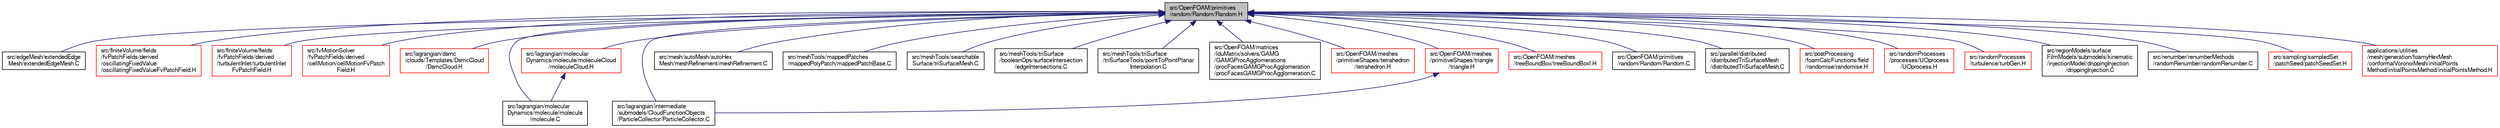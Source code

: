 digraph "src/OpenFOAM/primitives/random/Random/Random.H"
{
  bgcolor="transparent";
  edge [fontname="FreeSans",fontsize="10",labelfontname="FreeSans",labelfontsize="10"];
  node [fontname="FreeSans",fontsize="10",shape=record];
  Node55 [label="src/OpenFOAM/primitives\l/random/Random/Random.H",height=0.2,width=0.4,color="black", fillcolor="grey75", style="filled", fontcolor="black"];
  Node55 -> Node56 [dir="back",color="midnightblue",fontsize="10",style="solid",fontname="FreeSans"];
  Node56 [label="src/edgeMesh/extendedEdge\lMesh/extendedEdgeMesh.C",height=0.2,width=0.4,color="black",URL="$a00965.html"];
  Node55 -> Node57 [dir="back",color="midnightblue",fontsize="10",style="solid",fontname="FreeSans"];
  Node57 [label="src/finiteVolume/fields\l/fvPatchFields/derived\l/oscillatingFixedValue\l/oscillatingFixedValueFvPatchField.H",height=0.2,width=0.4,color="red",URL="$a02096.html"];
  Node55 -> Node61 [dir="back",color="midnightblue",fontsize="10",style="solid",fontname="FreeSans"];
  Node61 [label="src/finiteVolume/fields\l/fvPatchFields/derived\l/turbulentInlet/turbulentInlet\lFvPatchField.H",height=0.2,width=0.4,color="red",URL="$a02315.html"];
  Node55 -> Node65 [dir="back",color="midnightblue",fontsize="10",style="solid",fontname="FreeSans"];
  Node65 [label="src/fvMotionSolver\l/fvPatchFields/derived\l/cellMotion/cellMotionFvPatch\lField.H",height=0.2,width=0.4,color="red",URL="$a04430.html"];
  Node55 -> Node70 [dir="back",color="midnightblue",fontsize="10",style="solid",fontname="FreeSans"];
  Node70 [label="src/lagrangian/dsmc\l/clouds/Templates/DsmcCloud\l/DsmcCloud.H",height=0.2,width=0.4,color="red",URL="$a05027.html"];
  Node55 -> Node83 [dir="back",color="midnightblue",fontsize="10",style="solid",fontname="FreeSans"];
  Node83 [label="src/lagrangian/intermediate\l/submodels/CloudFunctionObjects\l/ParticleCollector/ParticleCollector.C",height=0.2,width=0.4,color="black",URL="$a05564.html"];
  Node55 -> Node84 [dir="back",color="midnightblue",fontsize="10",style="solid",fontname="FreeSans"];
  Node84 [label="src/lagrangian/molecular\lDynamics/molecule/molecule\l/molecule.C",height=0.2,width=0.4,color="black",URL="$a06437.html"];
  Node55 -> Node85 [dir="back",color="midnightblue",fontsize="10",style="solid",fontname="FreeSans"];
  Node85 [label="src/lagrangian/molecular\lDynamics/molecule/moleculeCloud\l/moleculeCloud.H",height=0.2,width=0.4,color="red",URL="$a06452.html"];
  Node85 -> Node84 [dir="back",color="midnightblue",fontsize="10",style="solid",fontname="FreeSans"];
  Node55 -> Node89 [dir="back",color="midnightblue",fontsize="10",style="solid",fontname="FreeSans"];
  Node89 [label="src/mesh/autoMesh/autoHex\lMesh/meshRefinement/meshRefinement.C",height=0.2,width=0.4,color="black",URL="$a06917.html"];
  Node55 -> Node90 [dir="back",color="midnightblue",fontsize="10",style="solid",fontname="FreeSans"];
  Node90 [label="src/meshTools/mappedPatches\l/mappedPolyPatch/mappedPatchBase.C",height=0.2,width=0.4,color="black",URL="$a07592.html"];
  Node55 -> Node91 [dir="back",color="midnightblue",fontsize="10",style="solid",fontname="FreeSans"];
  Node91 [label="src/meshTools/searchable\lSurface/triSurfaceMesh.C",height=0.2,width=0.4,color="black",URL="$a07847.html"];
  Node55 -> Node92 [dir="back",color="midnightblue",fontsize="10",style="solid",fontname="FreeSans"];
  Node92 [label="src/meshTools/triSurface\l/booleanOps/surfaceIntersection\l/edgeIntersections.C",height=0.2,width=0.4,color="black",URL="$a08192.html"];
  Node55 -> Node93 [dir="back",color="midnightblue",fontsize="10",style="solid",fontname="FreeSans"];
  Node93 [label="src/meshTools/triSurface\l/triSurfaceTools/pointToPointPlanar\lInterpolation.C",height=0.2,width=0.4,color="black",URL="$a08252.html"];
  Node55 -> Node94 [dir="back",color="midnightblue",fontsize="10",style="solid",fontname="FreeSans"];
  Node94 [label="src/OpenFOAM/matrices\l/lduMatrix/solvers/GAMG\l/GAMGProcAgglomerations\l/procFacesGAMGProcAgglomeration\l/procFacesGAMGProcAgglomeration.C",height=0.2,width=0.4,color="black",URL="$a10877.html"];
  Node55 -> Node95 [dir="back",color="midnightblue",fontsize="10",style="solid",fontname="FreeSans"];
  Node95 [label="src/OpenFOAM/meshes\l/primitiveShapes/tetrahedron\l/tetrahedron.H",height=0.2,width=0.4,color="red",URL="$a12092.html"];
  Node55 -> Node377 [dir="back",color="midnightblue",fontsize="10",style="solid",fontname="FreeSans"];
  Node377 [label="src/OpenFOAM/meshes\l/primitiveShapes/triangle\l/triangle.H",height=0.2,width=0.4,color="red",URL="$a12104.html"];
  Node377 -> Node83 [dir="back",color="midnightblue",fontsize="10",style="solid",fontname="FreeSans"];
  Node55 -> Node580 [dir="back",color="midnightblue",fontsize="10",style="solid",fontname="FreeSans"];
  Node580 [label="src/OpenFOAM/meshes\l/treeBoundBox/treeBoundBoxI.H",height=0.2,width=0.4,color="red",URL="$a12131.html"];
  Node55 -> Node998 [dir="back",color="midnightblue",fontsize="10",style="solid",fontname="FreeSans"];
  Node998 [label="src/OpenFOAM/primitives\l/random/Random/Random.C",height=0.2,width=0.4,color="black",URL="$a12461.html"];
  Node55 -> Node412 [dir="back",color="midnightblue",fontsize="10",style="solid",fontname="FreeSans"];
  Node412 [label="src/parallel/distributed\l/distributedTriSurfaceMesh\l/distributedTriSurfaceMesh.C",height=0.2,width=0.4,color="black",URL="$a13055.html"];
  Node55 -> Node999 [dir="back",color="midnightblue",fontsize="10",style="solid",fontname="FreeSans"];
  Node999 [label="src/postProcessing\l/foamCalcFunctions/field\l/randomise/randomise.H",height=0.2,width=0.4,color="red",URL="$a13175.html"];
  Node55 -> Node1001 [dir="back",color="midnightblue",fontsize="10",style="solid",fontname="FreeSans"];
  Node1001 [label="src/randomProcesses\l/processes/UOprocess\l/UOprocess.H",height=0.2,width=0.4,color="red",URL="$a14006.html"];
  Node55 -> Node1003 [dir="back",color="midnightblue",fontsize="10",style="solid",fontname="FreeSans"];
  Node1003 [label="src/randomProcesses\l/turbulence/turbGen.H",height=0.2,width=0.4,color="red",URL="$a14015.html"];
  Node55 -> Node799 [dir="back",color="midnightblue",fontsize="10",style="solid",fontname="FreeSans"];
  Node799 [label="src/regionModels/surface\lFilmModels/submodels/kinematic\l/injectionModel/drippingInjection\l/drippingInjection.C",height=0.2,width=0.4,color="black",URL="$a14264.html"];
  Node55 -> Node1005 [dir="back",color="midnightblue",fontsize="10",style="solid",fontname="FreeSans"];
  Node1005 [label="src/renumber/renumberMethods\l/randomRenumber/randomRenumber.C",height=0.2,width=0.4,color="black",URL="$a14459.html"];
  Node55 -> Node1006 [dir="back",color="midnightblue",fontsize="10",style="solid",fontname="FreeSans"];
  Node1006 [label="src/sampling/sampledSet\l/patchSeed/patchSeedSet.H",height=0.2,width=0.4,color="red",URL="$a14645.html"];
  Node55 -> Node232 [dir="back",color="midnightblue",fontsize="10",style="solid",fontname="FreeSans"];
  Node232 [label="applications/utilities\l/mesh/generation/foamyHexMesh\l/conformalVoronoiMesh/initialPoints\lMethod/initialPointsMethod/initialPointsMethod.H",height=0.2,width=0.4,color="red",URL="$a18350.html"];
}
